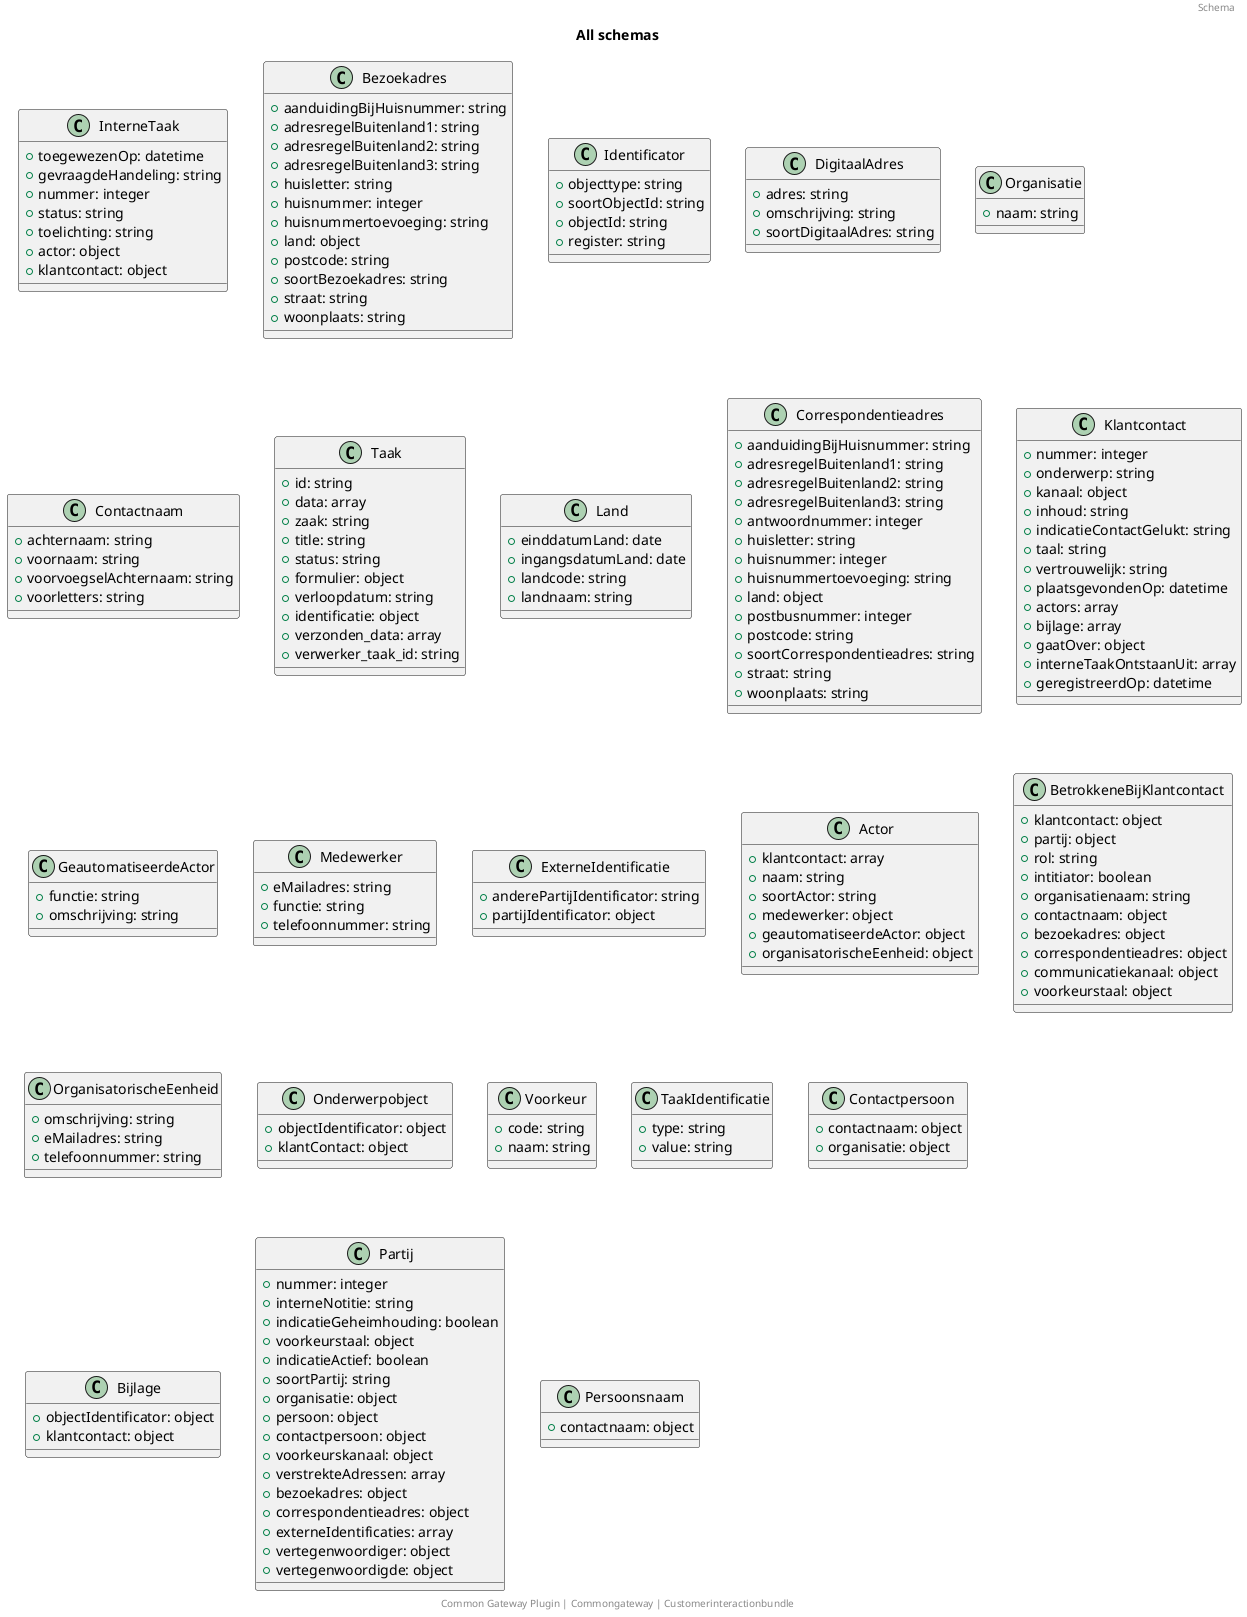 @startuml
title: All schemas
footer: Common Gateway Plugin | Commongateway | Customerinteractionbundle 
header: Schema
class InterneTaak {
  + toegewezenOp: datetime
  + gevraagdeHandeling: string
  + nummer: integer
  + status: string
  + toelichting: string
  + actor: object
  + klantcontact: object
}
class Bezoekadres {
  + aanduidingBijHuisnummer: string
  + adresregelBuitenland1: string
  + adresregelBuitenland2: string
  + adresregelBuitenland3: string
  + huisletter: string
  + huisnummer: integer
  + huisnummertoevoeging: string
  + land: object
  + postcode: string
  + soortBezoekadres: string
  + straat: string
  + woonplaats: string
}
class Identificator {
  + objecttype: string
  + soortObjectId: string
  + objectId: string
  + register: string
}
class DigitaalAdres {
  + adres: string
  + omschrijving: string
  + soortDigitaalAdres: string
}
class Organisatie {
  + naam: string
}
class Contactnaam {
  + achternaam: string
  + voornaam: string
  + voorvoegselAchternaam: string
  + voorletters: string
}
class Taak {
  + id: string
  + data: array
  + zaak: string
  + title: string
  + status: string
  + formulier: object
  + verloopdatum: string
  + identificatie: object
  + verzonden_data: array
  + verwerker_taak_id: string
}
class Land {
  + einddatumLand: date
  + ingangsdatumLand: date
  + landcode: string
  + landnaam: string
}
class Correspondentieadres {
  + aanduidingBijHuisnummer: string
  + adresregelBuitenland1: string
  + adresregelBuitenland2: string
  + adresregelBuitenland3: string
  + antwoordnummer: integer
  + huisletter: string
  + huisnummer: integer
  + huisnummertoevoeging: string
  + land: object
  + postbusnummer: integer
  + postcode: string
  + soortCorrespondentieadres: string
  + straat: string
  + woonplaats: string
}
class Klantcontact {
  + nummer: integer
  + onderwerp: string
  + kanaal: object
  + inhoud: string
  + indicatieContactGelukt: string
  + taal: string
  + vertrouwelijk: string
  + plaatsgevondenOp: datetime
  + actors: array
  + bijlage: array
  + gaatOver: object
  + interneTaakOntstaanUit: array
  + geregistreerdOp: datetime
}
class GeautomatiseerdeActor {
  + functie: string
  + omschrijving: string
}
class Medewerker {
  + eMailadres: string
  + functie: string
  + telefoonnummer: string
}
class ExterneIdentificatie {
  + anderePartijIdentificator: string
  + partijIdentificator: object
}
class Actor {
  + klantcontact: array
  + naam: string
  + soortActor: string
  + medewerker: object
  + geautomatiseerdeActor: object
  + organisatorischeEenheid: object
}
class BetrokkeneBijKlantcontact {
  + klantcontact: object
  + partij: object
  + rol: string
  + intitiator: boolean
  + organisatienaam: string
  + contactnaam: object
  + bezoekadres: object
  + correspondentieadres: object
  + communicatiekanaal: object
  + voorkeurstaal: object
}
class OrganisatorischeEenheid {
  + omschrijving: string
  + eMailadres: string
  + telefoonnummer: string
}
class Onderwerpobject {
  + objectIdentificator: object
  + klantContact: object
}
class Voorkeur {
  + code: string
  + naam: string
}
class TaakIdentificatie {
  + type: string
  + value: string
}
class Contactpersoon {
  + contactnaam: object
  + organisatie: object
}
class Bijlage {
  + objectIdentificator: object
  + klantcontact: object
}
class Partij {
  + nummer: integer
  + interneNotitie: string
  + indicatieGeheimhouding: boolean
  + voorkeurstaal: object
  + indicatieActief: boolean
  + soortPartij: string
  + organisatie: object
  + persoon: object
  + contactpersoon: object
  + voorkeurskanaal: object
  + verstrekteAdressen: array
  + bezoekadres: object
  + correspondentieadres: object
  + externeIdentificaties: array
  + vertegenwoordiger: object
  + vertegenwoordigde: object
}
class Persoonsnaam {
  + contactnaam: object
}
@enduml
